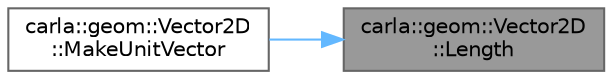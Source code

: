 digraph "carla::geom::Vector2D::Length"
{
 // INTERACTIVE_SVG=YES
 // LATEX_PDF_SIZE
  bgcolor="transparent";
  edge [fontname=Helvetica,fontsize=10,labelfontname=Helvetica,labelfontsize=10];
  node [fontname=Helvetica,fontsize=10,shape=box,height=0.2,width=0.4];
  rankdir="RL";
  Node1 [id="Node000001",label="carla::geom::Vector2D\l::Length",height=0.2,width=0.4,color="gray40", fillcolor="grey60", style="filled", fontcolor="black",tooltip=" "];
  Node1 -> Node2 [id="edge1_Node000001_Node000002",dir="back",color="steelblue1",style="solid",tooltip=" "];
  Node2 [id="Node000002",label="carla::geom::Vector2D\l::MakeUnitVector",height=0.2,width=0.4,color="grey40", fillcolor="white", style="filled",URL="$d4/d57/classcarla_1_1geom_1_1Vector2D.html#a9ae11180577317abb68e94293388cad2",tooltip=" "];
}
